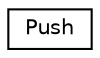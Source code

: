 digraph "Graphical Class Hierarchy"
{
 // LATEX_PDF_SIZE
  edge [fontname="Helvetica",fontsize="10",labelfontname="Helvetica",labelfontsize="10"];
  node [fontname="Helvetica",fontsize="10",shape=record];
  rankdir="LR";
  Node0 [label="Push",height=0.2,width=0.4,color="black", fillcolor="white", style="filled",URL="$d5/d7d/classPush.html",tooltip=" "];
}
